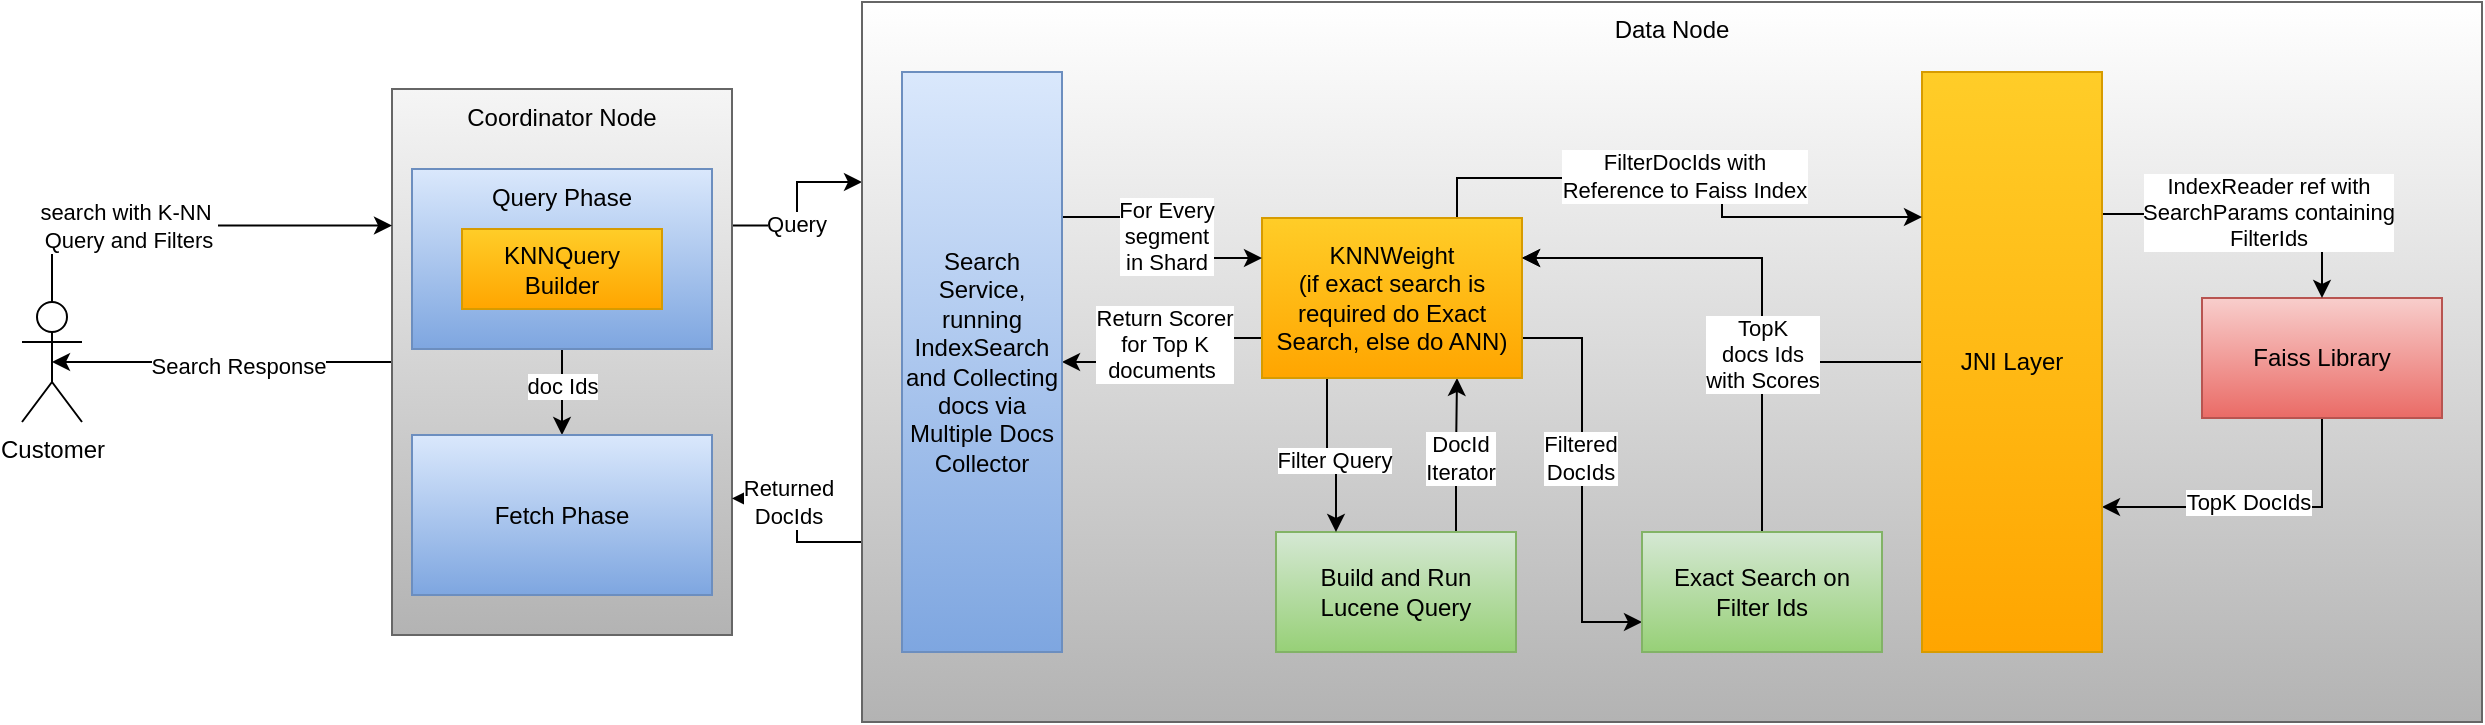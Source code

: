 <mxfile version="21.1.9" type="github">
  <diagram name="Page-1" id="fewRyJouiZ-n5GqvohV1">
    <mxGraphModel dx="2284" dy="772" grid="1" gridSize="10" guides="1" tooltips="1" connect="1" arrows="1" fold="1" page="1" pageScale="1" pageWidth="850" pageHeight="1100" math="0" shadow="0">
      <root>
        <mxCell id="0" />
        <mxCell id="1" parent="0" />
        <mxCell id="J7_zZ_q4P6VXWAkWHej_-12" style="edgeStyle=orthogonalEdgeStyle;rounded=0;orthogonalLoop=1;jettySize=auto;html=1;exitX=1;exitY=0.25;exitDx=0;exitDy=0;entryX=0;entryY=0.25;entryDx=0;entryDy=0;" edge="1" parent="1" source="J7_zZ_q4P6VXWAkWHej_-1" target="J7_zZ_q4P6VXWAkWHej_-2">
          <mxGeometry relative="1" as="geometry" />
        </mxCell>
        <mxCell id="J7_zZ_q4P6VXWAkWHej_-33" value="Query" style="edgeLabel;html=1;align=center;verticalAlign=middle;resizable=0;points=[];" vertex="1" connectable="0" parent="J7_zZ_q4P6VXWAkWHej_-12">
          <mxGeometry x="-0.221" y="1" relative="1" as="geometry">
            <mxPoint as="offset" />
          </mxGeometry>
        </mxCell>
        <mxCell id="J7_zZ_q4P6VXWAkWHej_-28" style="edgeStyle=orthogonalEdgeStyle;rounded=0;orthogonalLoop=1;jettySize=auto;html=1;exitX=0;exitY=0.5;exitDx=0;exitDy=0;entryX=0.5;entryY=0.5;entryDx=0;entryDy=0;entryPerimeter=0;" edge="1" parent="1" source="J7_zZ_q4P6VXWAkWHej_-1" target="J7_zZ_q4P6VXWAkWHej_-9">
          <mxGeometry relative="1" as="geometry" />
        </mxCell>
        <mxCell id="J7_zZ_q4P6VXWAkWHej_-37" value="Search Response" style="edgeLabel;html=1;align=center;verticalAlign=middle;resizable=0;points=[];" vertex="1" connectable="0" parent="J7_zZ_q4P6VXWAkWHej_-28">
          <mxGeometry x="-0.082" y="2" relative="1" as="geometry">
            <mxPoint x="1" as="offset" />
          </mxGeometry>
        </mxCell>
        <mxCell id="J7_zZ_q4P6VXWAkWHej_-1" value="Coordinator Node" style="rounded=0;whiteSpace=wrap;html=1;verticalAlign=top;fillColor=#f5f5f5;gradientColor=#b3b3b3;strokeColor=#666666;" vertex="1" parent="1">
          <mxGeometry x="-45" y="155.5" width="170" height="273" as="geometry" />
        </mxCell>
        <mxCell id="J7_zZ_q4P6VXWAkWHej_-13" style="edgeStyle=orthogonalEdgeStyle;rounded=0;orthogonalLoop=1;jettySize=auto;html=1;exitX=0;exitY=0.75;exitDx=0;exitDy=0;entryX=1;entryY=0.75;entryDx=0;entryDy=0;" edge="1" parent="1" source="J7_zZ_q4P6VXWAkWHej_-2" target="J7_zZ_q4P6VXWAkWHej_-1">
          <mxGeometry relative="1" as="geometry" />
        </mxCell>
        <mxCell id="J7_zZ_q4P6VXWAkWHej_-34" value="Returned&lt;br&gt;DocIds" style="edgeLabel;html=1;align=center;verticalAlign=middle;resizable=0;points=[];" vertex="1" connectable="0" parent="J7_zZ_q4P6VXWAkWHej_-13">
          <mxGeometry x="0.36" y="1" relative="1" as="geometry">
            <mxPoint as="offset" />
          </mxGeometry>
        </mxCell>
        <mxCell id="J7_zZ_q4P6VXWAkWHej_-2" value="Data Node" style="rounded=0;whiteSpace=wrap;html=1;verticalAlign=top;fillColor=default;gradientColor=#b3b3b3;strokeColor=#666666;" vertex="1" parent="1">
          <mxGeometry x="190" y="112" width="810" height="360" as="geometry" />
        </mxCell>
        <mxCell id="J7_zZ_q4P6VXWAkWHej_-24" style="edgeStyle=orthogonalEdgeStyle;rounded=0;orthogonalLoop=1;jettySize=auto;html=1;exitX=0.5;exitY=1;exitDx=0;exitDy=0;entryX=1;entryY=0.75;entryDx=0;entryDy=0;" edge="1" parent="1" source="J7_zZ_q4P6VXWAkWHej_-3" target="J7_zZ_q4P6VXWAkWHej_-6">
          <mxGeometry relative="1" as="geometry" />
        </mxCell>
        <mxCell id="J7_zZ_q4P6VXWAkWHej_-45" value="TopK DocIds" style="edgeLabel;html=1;align=center;verticalAlign=middle;resizable=0;points=[];" vertex="1" connectable="0" parent="J7_zZ_q4P6VXWAkWHej_-24">
          <mxGeometry x="0.055" y="-3" relative="1" as="geometry">
            <mxPoint as="offset" />
          </mxGeometry>
        </mxCell>
        <mxCell id="J7_zZ_q4P6VXWAkWHej_-3" value="Faiss Library" style="rounded=0;whiteSpace=wrap;html=1;fillColor=#f8cecc;gradientColor=#ea6b66;strokeColor=#b85450;" vertex="1" parent="1">
          <mxGeometry x="860" y="260" width="120" height="60" as="geometry" />
        </mxCell>
        <mxCell id="J7_zZ_q4P6VXWAkWHej_-18" style="edgeStyle=orthogonalEdgeStyle;rounded=0;orthogonalLoop=1;jettySize=auto;html=1;exitX=0.75;exitY=0;exitDx=0;exitDy=0;entryX=0.75;entryY=1;entryDx=0;entryDy=0;" edge="1" parent="1" source="J7_zZ_q4P6VXWAkWHej_-4" target="J7_zZ_q4P6VXWAkWHej_-7">
          <mxGeometry relative="1" as="geometry" />
        </mxCell>
        <mxCell id="J7_zZ_q4P6VXWAkWHej_-49" value="DocId&lt;br&gt;Iterator" style="edgeLabel;html=1;align=center;verticalAlign=middle;resizable=0;points=[];" vertex="1" connectable="0" parent="J7_zZ_q4P6VXWAkWHej_-18">
          <mxGeometry x="0.325" y="-1" relative="1" as="geometry">
            <mxPoint y="14" as="offset" />
          </mxGeometry>
        </mxCell>
        <mxCell id="J7_zZ_q4P6VXWAkWHej_-4" value="Build and Run Lucene Query" style="rounded=0;whiteSpace=wrap;html=1;fillColor=#d5e8d4;gradientColor=#97d077;strokeColor=#82b366;" vertex="1" parent="1">
          <mxGeometry x="397" y="377" width="120" height="60" as="geometry" />
        </mxCell>
        <mxCell id="J7_zZ_q4P6VXWAkWHej_-23" style="edgeStyle=orthogonalEdgeStyle;rounded=0;orthogonalLoop=1;jettySize=auto;html=1;exitX=1;exitY=0.25;exitDx=0;exitDy=0;entryX=0.5;entryY=0;entryDx=0;entryDy=0;" edge="1" parent="1" source="J7_zZ_q4P6VXWAkWHej_-6" target="J7_zZ_q4P6VXWAkWHej_-3">
          <mxGeometry relative="1" as="geometry">
            <Array as="points">
              <mxPoint x="920" y="218" />
            </Array>
          </mxGeometry>
        </mxCell>
        <mxCell id="J7_zZ_q4P6VXWAkWHej_-44" value="IndexReader ref with&lt;br&gt;SearchParams containing&lt;br&gt;FilterIds" style="edgeLabel;html=1;align=center;verticalAlign=middle;resizable=0;points=[];" vertex="1" connectable="0" parent="J7_zZ_q4P6VXWAkWHej_-23">
          <mxGeometry x="0.088" y="1" relative="1" as="geometry">
            <mxPoint x="1" as="offset" />
          </mxGeometry>
        </mxCell>
        <mxCell id="J7_zZ_q4P6VXWAkWHej_-30" style="edgeStyle=orthogonalEdgeStyle;rounded=0;orthogonalLoop=1;jettySize=auto;html=1;exitX=0;exitY=0.5;exitDx=0;exitDy=0;entryX=1;entryY=0.25;entryDx=0;entryDy=0;" edge="1" parent="1" source="J7_zZ_q4P6VXWAkWHej_-6" target="J7_zZ_q4P6VXWAkWHej_-7">
          <mxGeometry relative="1" as="geometry">
            <Array as="points">
              <mxPoint x="640" y="292" />
              <mxPoint x="640" y="240" />
            </Array>
          </mxGeometry>
        </mxCell>
        <mxCell id="J7_zZ_q4P6VXWAkWHej_-6" value="JNI Layer" style="rounded=0;whiteSpace=wrap;html=1;fillColor=#ffcd28;gradientColor=#ffa500;strokeColor=#d79b00;" vertex="1" parent="1">
          <mxGeometry x="720" y="147" width="90" height="290" as="geometry" />
        </mxCell>
        <mxCell id="J7_zZ_q4P6VXWAkWHej_-17" style="edgeStyle=orthogonalEdgeStyle;rounded=0;orthogonalLoop=1;jettySize=auto;html=1;exitX=0.25;exitY=1;exitDx=0;exitDy=0;entryX=0.25;entryY=0;entryDx=0;entryDy=0;" edge="1" parent="1" source="J7_zZ_q4P6VXWAkWHej_-7" target="J7_zZ_q4P6VXWAkWHej_-4">
          <mxGeometry relative="1" as="geometry" />
        </mxCell>
        <mxCell id="J7_zZ_q4P6VXWAkWHej_-48" value="Filter Query" style="edgeLabel;html=1;align=center;verticalAlign=middle;resizable=0;points=[];" vertex="1" connectable="0" parent="J7_zZ_q4P6VXWAkWHej_-17">
          <mxGeometry x="0.013" y="-2" relative="1" as="geometry">
            <mxPoint as="offset" />
          </mxGeometry>
        </mxCell>
        <mxCell id="J7_zZ_q4P6VXWAkWHej_-20" style="edgeStyle=orthogonalEdgeStyle;rounded=0;orthogonalLoop=1;jettySize=auto;html=1;exitX=1;exitY=0.75;exitDx=0;exitDy=0;entryX=0;entryY=0.75;entryDx=0;entryDy=0;" edge="1" parent="1" source="J7_zZ_q4P6VXWAkWHej_-7" target="J7_zZ_q4P6VXWAkWHej_-8">
          <mxGeometry relative="1" as="geometry" />
        </mxCell>
        <mxCell id="J7_zZ_q4P6VXWAkWHej_-42" value="Filtered &lt;br&gt;DocIds" style="edgeLabel;html=1;align=center;verticalAlign=middle;resizable=0;points=[];" vertex="1" connectable="0" parent="J7_zZ_q4P6VXWAkWHej_-20">
          <mxGeometry x="-0.111" y="-1" relative="1" as="geometry">
            <mxPoint as="offset" />
          </mxGeometry>
        </mxCell>
        <mxCell id="J7_zZ_q4P6VXWAkWHej_-21" style="edgeStyle=orthogonalEdgeStyle;rounded=0;orthogonalLoop=1;jettySize=auto;html=1;exitX=0.75;exitY=0;exitDx=0;exitDy=0;entryX=0;entryY=0.25;entryDx=0;entryDy=0;" edge="1" parent="1" source="J7_zZ_q4P6VXWAkWHej_-7" target="J7_zZ_q4P6VXWAkWHej_-6">
          <mxGeometry relative="1" as="geometry" />
        </mxCell>
        <mxCell id="J7_zZ_q4P6VXWAkWHej_-43" value="FilterDocIds with&lt;br&gt;Reference to Faiss Index" style="edgeLabel;html=1;align=center;verticalAlign=middle;resizable=0;points=[];" vertex="1" connectable="0" parent="J7_zZ_q4P6VXWAkWHej_-21">
          <mxGeometry x="-0.017" y="1" relative="1" as="geometry">
            <mxPoint as="offset" />
          </mxGeometry>
        </mxCell>
        <mxCell id="J7_zZ_q4P6VXWAkWHej_-46" style="edgeStyle=orthogonalEdgeStyle;rounded=0;orthogonalLoop=1;jettySize=auto;html=1;exitX=0;exitY=0.75;exitDx=0;exitDy=0;" edge="1" parent="1" source="J7_zZ_q4P6VXWAkWHej_-7" target="J7_zZ_q4P6VXWAkWHej_-38">
          <mxGeometry relative="1" as="geometry" />
        </mxCell>
        <mxCell id="J7_zZ_q4P6VXWAkWHej_-47" value="Return Scorer &lt;br&gt;for Top K &lt;br&gt;documents&amp;nbsp;" style="edgeLabel;html=1;align=center;verticalAlign=middle;resizable=0;points=[];" vertex="1" connectable="0" parent="J7_zZ_q4P6VXWAkWHej_-46">
          <mxGeometry x="-0.051" y="1" relative="1" as="geometry">
            <mxPoint as="offset" />
          </mxGeometry>
        </mxCell>
        <mxCell id="J7_zZ_q4P6VXWAkWHej_-7" value="KNNWeight&lt;br&gt;(if exact search is required do Exact Search, else do ANN)" style="rounded=0;whiteSpace=wrap;html=1;fillColor=#ffcd28;gradientColor=#ffa500;strokeColor=#d79b00;" vertex="1" parent="1">
          <mxGeometry x="390" y="220" width="130" height="80" as="geometry" />
        </mxCell>
        <mxCell id="J7_zZ_q4P6VXWAkWHej_-29" style="edgeStyle=orthogonalEdgeStyle;rounded=0;orthogonalLoop=1;jettySize=auto;html=1;exitX=0.5;exitY=0;exitDx=0;exitDy=0;entryX=1;entryY=0.25;entryDx=0;entryDy=0;" edge="1" parent="1" source="J7_zZ_q4P6VXWAkWHej_-8" target="J7_zZ_q4P6VXWAkWHej_-7">
          <mxGeometry relative="1" as="geometry" />
        </mxCell>
        <mxCell id="J7_zZ_q4P6VXWAkWHej_-41" value="TopK&lt;br&gt;docs Ids &lt;br&gt;with Scores" style="edgeLabel;html=1;align=center;verticalAlign=middle;resizable=0;points=[];" vertex="1" connectable="0" parent="J7_zZ_q4P6VXWAkWHej_-29">
          <mxGeometry x="-0.309" relative="1" as="geometry">
            <mxPoint as="offset" />
          </mxGeometry>
        </mxCell>
        <mxCell id="J7_zZ_q4P6VXWAkWHej_-8" value="Exact Search on Filter Ids" style="rounded=0;whiteSpace=wrap;html=1;fillColor=#d5e8d4;gradientColor=#97d077;strokeColor=#82b366;" vertex="1" parent="1">
          <mxGeometry x="580" y="377" width="120" height="60" as="geometry" />
        </mxCell>
        <mxCell id="J7_zZ_q4P6VXWAkWHej_-35" style="edgeStyle=orthogonalEdgeStyle;rounded=0;orthogonalLoop=1;jettySize=auto;html=1;exitX=0.5;exitY=0;exitDx=0;exitDy=0;exitPerimeter=0;entryX=0;entryY=0.25;entryDx=0;entryDy=0;" edge="1" parent="1" source="J7_zZ_q4P6VXWAkWHej_-9" target="J7_zZ_q4P6VXWAkWHej_-1">
          <mxGeometry relative="1" as="geometry" />
        </mxCell>
        <mxCell id="J7_zZ_q4P6VXWAkWHej_-36" value="search with K-NN&amp;nbsp;&lt;br&gt;Query and Filters" style="edgeLabel;html=1;align=center;verticalAlign=middle;resizable=0;points=[];" vertex="1" connectable="0" parent="J7_zZ_q4P6VXWAkWHej_-35">
          <mxGeometry x="-0.273" relative="1" as="geometry">
            <mxPoint as="offset" />
          </mxGeometry>
        </mxCell>
        <mxCell id="J7_zZ_q4P6VXWAkWHej_-9" value="Customer" style="shape=umlActor;verticalLabelPosition=bottom;verticalAlign=top;html=1;outlineConnect=0;" vertex="1" parent="1">
          <mxGeometry x="-230" y="262" width="30" height="60" as="geometry" />
        </mxCell>
        <mxCell id="J7_zZ_q4P6VXWAkWHej_-31" style="edgeStyle=orthogonalEdgeStyle;rounded=0;orthogonalLoop=1;jettySize=auto;html=1;exitX=0.5;exitY=1;exitDx=0;exitDy=0;entryX=0.5;entryY=0;entryDx=0;entryDy=0;" edge="1" parent="1" source="J7_zZ_q4P6VXWAkWHej_-25" target="J7_zZ_q4P6VXWAkWHej_-26">
          <mxGeometry relative="1" as="geometry" />
        </mxCell>
        <mxCell id="J7_zZ_q4P6VXWAkWHej_-32" value="doc Ids" style="edgeLabel;html=1;align=center;verticalAlign=middle;resizable=0;points=[];" vertex="1" connectable="0" parent="J7_zZ_q4P6VXWAkWHej_-31">
          <mxGeometry x="-0.163" relative="1" as="geometry">
            <mxPoint as="offset" />
          </mxGeometry>
        </mxCell>
        <mxCell id="J7_zZ_q4P6VXWAkWHej_-25" value="Query Phase" style="rounded=0;whiteSpace=wrap;html=1;verticalAlign=top;fillColor=#dae8fc;gradientColor=#7ea6e0;strokeColor=#6c8ebf;" vertex="1" parent="1">
          <mxGeometry x="-35" y="195.5" width="150" height="90" as="geometry" />
        </mxCell>
        <mxCell id="J7_zZ_q4P6VXWAkWHej_-26" value="Fetch Phase" style="rounded=0;whiteSpace=wrap;html=1;verticalAlign=middle;fillColor=#dae8fc;gradientColor=#7ea6e0;strokeColor=#6c8ebf;" vertex="1" parent="1">
          <mxGeometry x="-35" y="328.5" width="150" height="80" as="geometry" />
        </mxCell>
        <mxCell id="J7_zZ_q4P6VXWAkWHej_-27" value="KNNQuery Builder" style="rounded=0;whiteSpace=wrap;html=1;fillColor=#ffcd28;gradientColor=#ffa500;strokeColor=#d79b00;" vertex="1" parent="1">
          <mxGeometry x="-10" y="225.5" width="100" height="40" as="geometry" />
        </mxCell>
        <mxCell id="J7_zZ_q4P6VXWAkWHej_-39" style="edgeStyle=orthogonalEdgeStyle;rounded=0;orthogonalLoop=1;jettySize=auto;html=1;exitX=1;exitY=0.25;exitDx=0;exitDy=0;entryX=0;entryY=0.25;entryDx=0;entryDy=0;" edge="1" parent="1" source="J7_zZ_q4P6VXWAkWHej_-38" target="J7_zZ_q4P6VXWAkWHej_-7">
          <mxGeometry relative="1" as="geometry" />
        </mxCell>
        <mxCell id="J7_zZ_q4P6VXWAkWHej_-40" value="For Every&lt;br&gt;segment&lt;br&gt;in Shard" style="edgeLabel;html=1;align=center;verticalAlign=middle;resizable=0;points=[];labelBackgroundColor=default;" vertex="1" connectable="0" parent="J7_zZ_q4P6VXWAkWHej_-39">
          <mxGeometry x="-0.023" y="1" relative="1" as="geometry">
            <mxPoint x="1" as="offset" />
          </mxGeometry>
        </mxCell>
        <mxCell id="J7_zZ_q4P6VXWAkWHej_-38" value="Search Service, running IndexSearch and Collecting docs via Multiple Docs Collector" style="rounded=0;whiteSpace=wrap;html=1;fillColor=#dae8fc;gradientColor=#7ea6e0;strokeColor=#6c8ebf;" vertex="1" parent="1">
          <mxGeometry x="210" y="147" width="80" height="290" as="geometry" />
        </mxCell>
      </root>
    </mxGraphModel>
  </diagram>
</mxfile>
